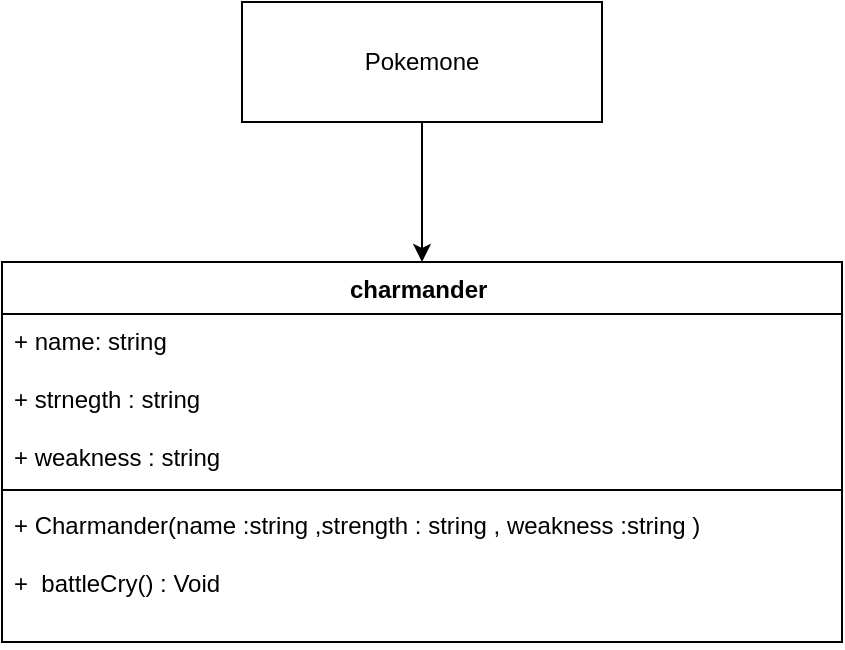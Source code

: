 <mxfile version="21.2.9" type="device">
  <diagram id="C5RBs43oDa-KdzZeNtuy" name="Page-1">
    <mxGraphModel dx="1050" dy="579" grid="1" gridSize="10" guides="1" tooltips="1" connect="1" arrows="1" fold="1" page="1" pageScale="1" pageWidth="827" pageHeight="1169" math="0" shadow="0">
      <root>
        <mxCell id="WIyWlLk6GJQsqaUBKTNV-0" />
        <mxCell id="WIyWlLk6GJQsqaUBKTNV-1" parent="WIyWlLk6GJQsqaUBKTNV-0" />
        <mxCell id="PMyqxlVUR5hIEJ5PWOn3-4" value="charmander&amp;nbsp;" style="swimlane;fontStyle=1;align=center;verticalAlign=top;childLayout=stackLayout;horizontal=1;startSize=26;horizontalStack=0;resizeParent=1;resizeParentMax=0;resizeLast=0;collapsible=1;marginBottom=0;whiteSpace=wrap;html=1;" vertex="1" parent="WIyWlLk6GJQsqaUBKTNV-1">
          <mxGeometry x="204" y="280" width="420" height="190" as="geometry" />
        </mxCell>
        <mxCell id="PMyqxlVUR5hIEJ5PWOn3-5" value="+ name: string&lt;br&gt;&lt;br&gt;+ strnegth : string&lt;br&gt;&lt;br&gt;+&amp;nbsp;weakness : string" style="text;strokeColor=none;fillColor=none;align=left;verticalAlign=top;spacingLeft=4;spacingRight=4;overflow=hidden;rotatable=0;points=[[0,0.5],[1,0.5]];portConstraint=eastwest;whiteSpace=wrap;html=1;" vertex="1" parent="PMyqxlVUR5hIEJ5PWOn3-4">
          <mxGeometry y="26" width="420" height="84" as="geometry" />
        </mxCell>
        <mxCell id="PMyqxlVUR5hIEJ5PWOn3-6" value="" style="line;strokeWidth=1;fillColor=none;align=left;verticalAlign=middle;spacingTop=-1;spacingLeft=3;spacingRight=3;rotatable=0;labelPosition=right;points=[];portConstraint=eastwest;strokeColor=inherit;" vertex="1" parent="PMyqxlVUR5hIEJ5PWOn3-4">
          <mxGeometry y="110" width="420" height="8" as="geometry" />
        </mxCell>
        <mxCell id="PMyqxlVUR5hIEJ5PWOn3-7" value="+ Charmander(name :string&amp;nbsp;,strength : string&amp;nbsp;, weakness :string&amp;nbsp;)&lt;br&gt;&lt;br&gt;+&amp;nbsp;&amp;nbsp;battleCry() : Void" style="text;strokeColor=none;fillColor=none;align=left;verticalAlign=top;spacingLeft=4;spacingRight=4;overflow=hidden;rotatable=0;points=[[0,0.5],[1,0.5]];portConstraint=eastwest;whiteSpace=wrap;html=1;" vertex="1" parent="PMyqxlVUR5hIEJ5PWOn3-4">
          <mxGeometry y="118" width="420" height="72" as="geometry" />
        </mxCell>
        <mxCell id="PMyqxlVUR5hIEJ5PWOn3-8" value="Pokemone" style="rounded=0;whiteSpace=wrap;html=1;" vertex="1" parent="WIyWlLk6GJQsqaUBKTNV-1">
          <mxGeometry x="324" y="150" width="180" height="60" as="geometry" />
        </mxCell>
        <mxCell id="PMyqxlVUR5hIEJ5PWOn3-9" value="" style="endArrow=classic;html=1;rounded=0;exitX=0.5;exitY=1;exitDx=0;exitDy=0;entryX=0.5;entryY=0;entryDx=0;entryDy=0;" edge="1" parent="WIyWlLk6GJQsqaUBKTNV-1" source="PMyqxlVUR5hIEJ5PWOn3-8" target="PMyqxlVUR5hIEJ5PWOn3-4">
          <mxGeometry width="50" height="50" relative="1" as="geometry">
            <mxPoint x="390" y="430" as="sourcePoint" />
            <mxPoint x="440" y="380" as="targetPoint" />
          </mxGeometry>
        </mxCell>
      </root>
    </mxGraphModel>
  </diagram>
</mxfile>
